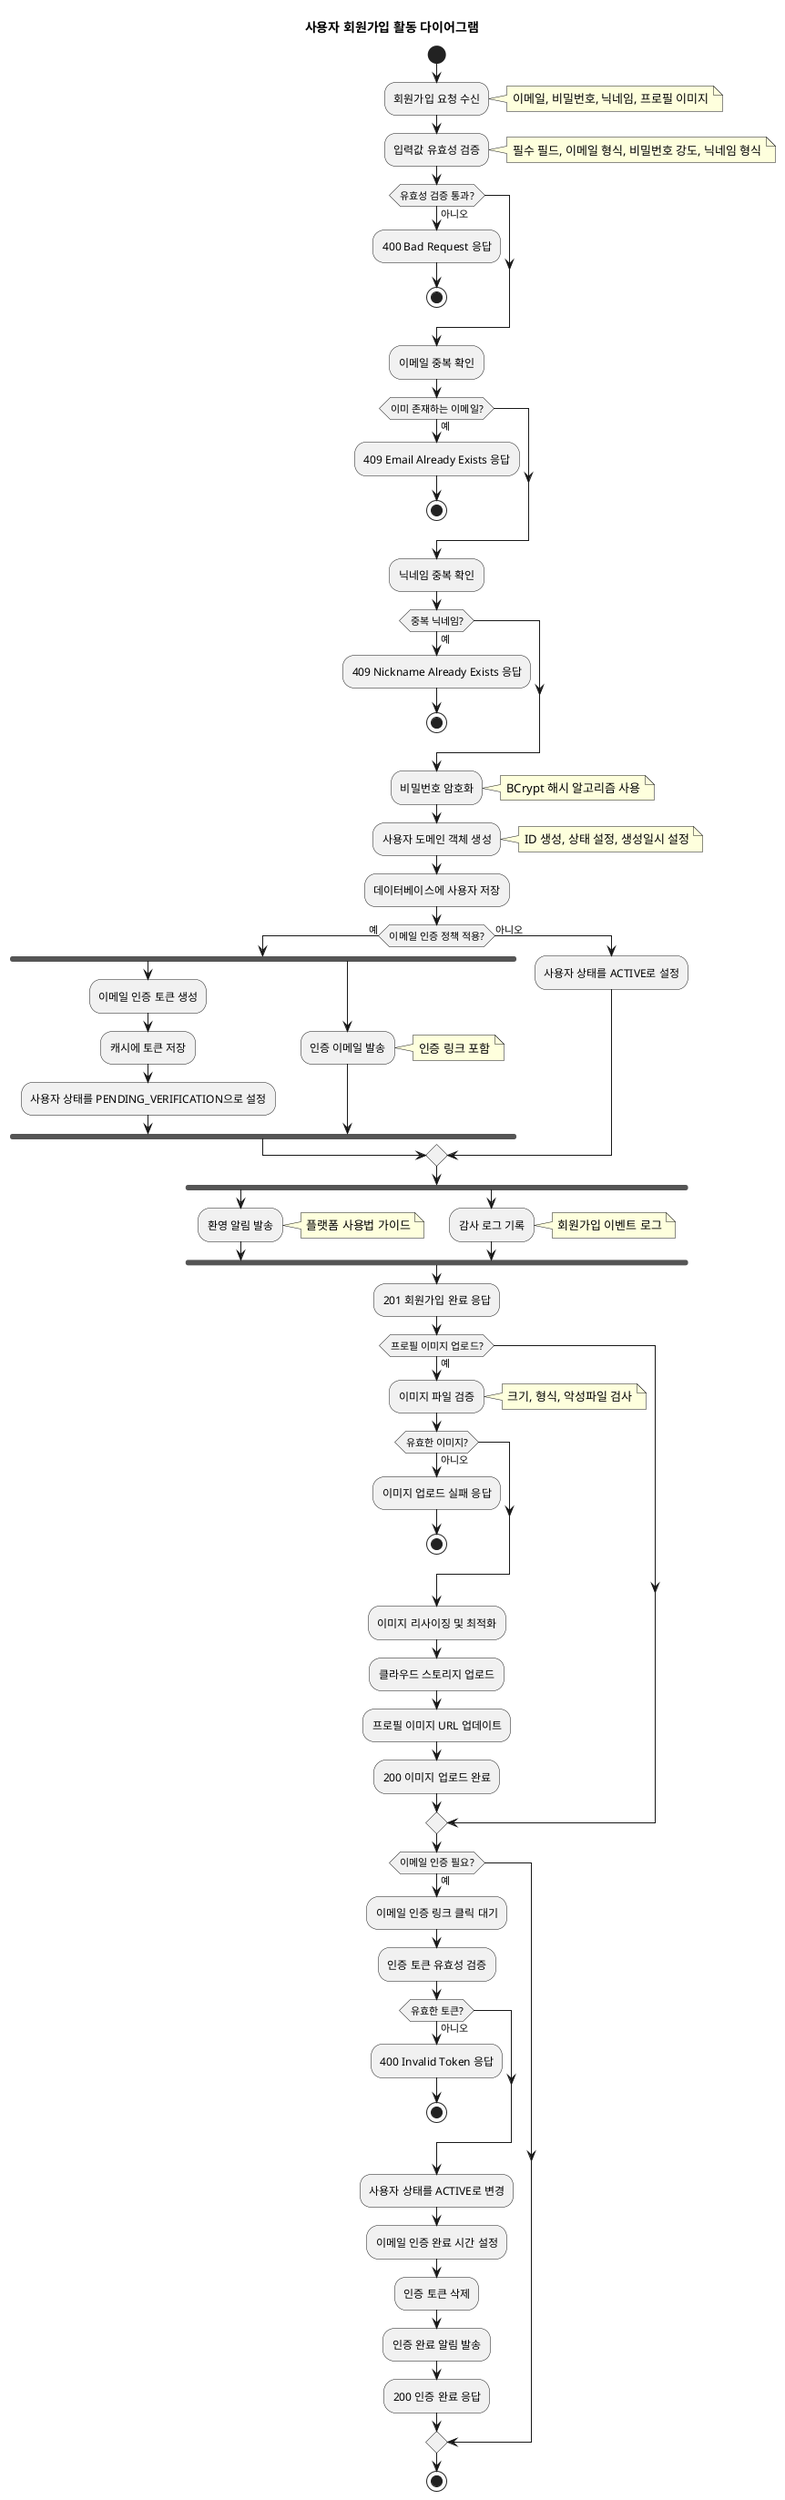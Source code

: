 @startuml
title 사용자 회원가입 활동 다이어그램

start

:회원가입 요청 수신;
note right: 이메일, 비밀번호, 닉네임, 프로필 이미지

:입력값 유효성 검증;
note right: 필수 필드, 이메일 형식, 비밀번호 강도, 닉네임 형식

if (유효성 검증 통과?) then (아니오)
  :400 Bad Request 응답;
  stop
endif

:이메일 중복 확인;

if (이미 존재하는 이메일?) then (예)
  :409 Email Already Exists 응답;
  stop
endif

:닉네임 중복 확인;

if (중복 닉네임?) then (예)
  :409 Nickname Already Exists 응답;
  stop
endif

:비밀번호 암호화;
note right: BCrypt 해시 알고리즘 사용

:사용자 도메인 객체 생성;
note right: ID 생성, 상태 설정, 생성일시 설정

:데이터베이스에 사용자 저장;

if (이메일 인증 정책 적용?) then (예)
  fork
    :이메일 인증 토큰 생성;
    :캐시에 토큰 저장;
    :사용자 상태를 PENDING_VERIFICATION으로 설정;
  fork again
    :인증 이메일 발송;
    note right: 인증 링크 포함
  end fork
else (아니오)
  :사용자 상태를 ACTIVE로 설정;
endif

fork
  :환영 알림 발송;
  note right: 플랫폼 사용법 가이드
fork again
  :감사 로그 기록;
  note right: 회원가입 이벤트 로그
end fork

:201 회원가입 완료 응답;

if (프로필 이미지 업로드?) then (예)
  :이미지 파일 검증;
  note right: 크기, 형식, 악성파일 검사

  if (유효한 이미지?) then (아니오)
    :이미지 업로드 실패 응답;
    stop
  endif

  :이미지 리사이징 및 최적화;
  :클라우드 스토리지 업로드;
  :프로필 이미지 URL 업데이트;
  :200 이미지 업로드 완료;
endif

if (이메일 인증 필요?) then (예)
  :이메일 인증 링크 클릭 대기;

  :인증 토큰 유효성 검증;

  if (유효한 토큰?) then (아니오)
    :400 Invalid Token 응답;
    stop
  endif

  :사용자 상태를 ACTIVE로 변경;
  :이메일 인증 완료 시간 설정;
  :인증 토큰 삭제;
  :인증 완료 알림 발송;
  :200 인증 완료 응답;
endif

stop

@enduml
